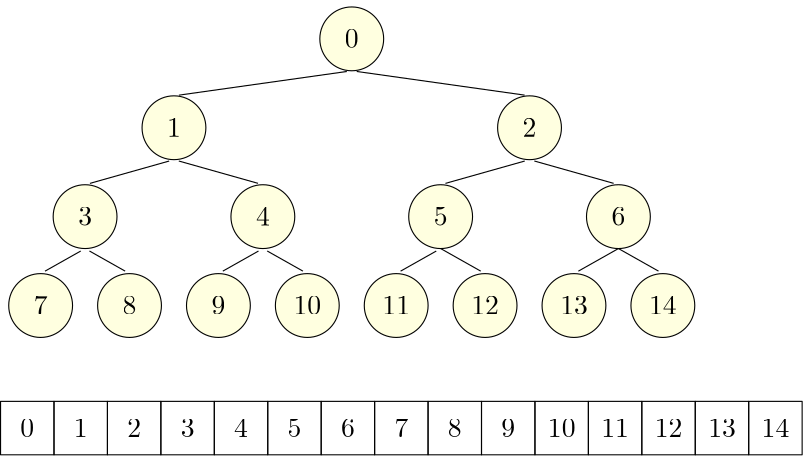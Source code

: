 <?xml version="1.0"?>
<!DOCTYPE ipe SYSTEM "ipe.dtd">
<ipe version="70010" creator="Ipe 7.0.10">
<info created="D:20101105075742" modified="D:20101117130423"/>
<ipestyle name="basic">
<symbol name="arrow/arc(spx)">
<path stroke="sym-stroke" fill="sym-stroke" pen="sym-pen">
0 0 m
-1 0.333 l
-1 -0.333 l
h
</path>
</symbol>
<symbol name="arrow/farc(spx)">
<path stroke="sym-stroke" fill="white" pen="sym-pen">
0 0 m
-1 0.333 l
-1 -0.333 l
h
</path>
</symbol>
<symbol name="mark/circle(sx)" transformations="translations">
<path fill="sym-stroke">
0.6 0 0 0.6 0 0 e
0.4 0 0 0.4 0 0 e
</path>
</symbol>
<symbol name="mark/disk(sx)" transformations="translations">
<path fill="sym-stroke">
0.6 0 0 0.6 0 0 e
</path>
</symbol>
<symbol name="mark/fdisk(sfx)" transformations="translations">
<group>
<path fill="sym-stroke" fillrule="eofill">
0.6 0 0 0.6 0 0 e
0.4 0 0 0.4 0 0 e
</path>
<path fill="sym-fill">
0.4 0 0 0.4 0 0 e
</path>
</group>
</symbol>
<symbol name="mark/box(sx)" transformations="translations">
<path fill="sym-stroke" fillrule="eofill">
-0.6 -0.6 m
0.6 -0.6 l
0.6 0.6 l
-0.6 0.6 l
h
-0.4 -0.4 m
0.4 -0.4 l
0.4 0.4 l
-0.4 0.4 l
h
</path>
</symbol>
<symbol name="mark/square(sx)" transformations="translations">
<path fill="sym-stroke">
-0.6 -0.6 m
0.6 -0.6 l
0.6 0.6 l
-0.6 0.6 l
h
</path>
</symbol>
<symbol name="mark/fsquare(sfx)" transformations="translations">
<group>
<path fill="sym-stroke" fillrule="eofill">
-0.6 -0.6 m
0.6 -0.6 l
0.6 0.6 l
-0.6 0.6 l
h
-0.4 -0.4 m
0.4 -0.4 l
0.4 0.4 l
-0.4 0.4 l
h
</path>
<path fill="sym-fill">
-0.4 -0.4 m
0.4 -0.4 l
0.4 0.4 l
-0.4 0.4 l
h
</path>
</group>
</symbol>
<symbol name="mark/cross(sx)" transformations="translations">
<group>
<path fill="sym-stroke">
-0.43 -0.57 m
0.57 0.43 l
0.43 0.57 l
-0.57 -0.43 l
h
</path>
<path fill="sym-stroke">
-0.43 0.57 m
0.57 -0.43 l
0.43 -0.57 l
-0.57 0.43 l
h
</path>
</group>
</symbol>
<symbol name="arrow/fnormal(spx)">
<path stroke="sym-stroke" fill="white" pen="sym-pen">
0 0 m
-1 0.333 l
-1 -0.333 l
h
</path>
</symbol>
<symbol name="arrow/pointed(spx)">
<path stroke="sym-stroke" fill="sym-stroke" pen="sym-pen">
0 0 m
-1 0.333 l
-0.8 0 l
-1 -0.333 l
h
</path>
</symbol>
<symbol name="arrow/fpointed(spx)">
<path stroke="sym-stroke" fill="white" pen="sym-pen">
0 0 m
-1 0.333 l
-0.8 0 l
-1 -0.333 l
h
</path>
</symbol>
<symbol name="arrow/linear(spx)">
<path stroke="sym-stroke" pen="sym-pen">
-1 0.333 m
0 0 l
-1 -0.333 l
</path>
</symbol>
<symbol name="arrow/fdouble(spx)">
<path stroke="sym-stroke" fill="white" pen="sym-pen">
0 0 m
-1 0.333 l
-1 -0.333 l
h
-1 0 m
-2 0.333 l
-2 -0.333 l
h
</path>
</symbol>
<symbol name="arrow/double(spx)">
<path stroke="sym-stroke" fill="sym-stroke" pen="sym-pen">
0 0 m
-1 0.333 l
-1 -0.333 l
h
-1 0 m
-2 0.333 l
-2 -0.333 l
h
</path>
</symbol>
<pen name="heavier" value="0.8"/>
<pen name="fat" value="1.2"/>
<pen name="ultrafat" value="2"/>
<symbolsize name="large" value="5"/>
<symbolsize name="small" value="2"/>
<symbolsize name="tiny" value="1.1"/>
<arrowsize name="large" value="10"/>
<arrowsize name="small" value="5"/>
<arrowsize name="tiny" value="3"/>
<color name="red" value="1 0 0"/>
<color name="green" value="0 1 0"/>
<color name="blue" value="0 0 1"/>
<color name="yellow" value="1 1 0"/>
<color name="orange" value="1 0.647 0"/>
<color name="gold" value="1 0.843 0"/>
<color name="purple" value="0.627 0.125 0.941"/>
<color name="gray" value="0.745"/>
<color name="brown" value="0.647 0.165 0.165"/>
<color name="navy" value="0 0 0.502"/>
<color name="pink" value="1 0.753 0.796"/>
<color name="seagreen" value="0.18 0.545 0.341"/>
<color name="turquoise" value="0.251 0.878 0.816"/>
<color name="violet" value="0.933 0.51 0.933"/>
<color name="darkblue" value="0 0 0.545"/>
<color name="darkcyan" value="0 0.545 0.545"/>
<color name="darkgray" value="0.663"/>
<color name="darkgreen" value="0 0.392 0"/>
<color name="darkmagenta" value="0.545 0 0.545"/>
<color name="darkorange" value="1 0.549 0"/>
<color name="darkred" value="0.545 0 0"/>
<color name="lightblue" value="0.678 0.847 0.902"/>
<color name="lightcyan" value="0.878 1 1"/>
<color name="lightgray" value="0.827"/>
<color name="lightgreen" value="0.565 0.933 0.565"/>
<color name="lightyellow" value="1 1 0.878"/>
<dashstyle name="dashed" value="[4] 0"/>
<dashstyle name="dotted" value="[1 3] 0"/>
<dashstyle name="dash dotted" value="[4 2 1 2] 0"/>
<dashstyle name="dash dot dotted" value="[4 2 1 2 1 2] 0"/>
<textsize name="large" value="\large"/>
<textsize name="small" value="\small"/>
<textsize name="tiny" value="\tiny"/>
<textsize name="Large" value="\Large"/>
<textsize name="LARGE" value="\LARGE"/>
<textsize name="huge" value="\huge"/>
<textsize name="Huge" value="\Huge"/>
<textsize name="footnote" value="\footnotesize"/>
<textstyle name="center" begin="\begin{center}" end="\end{center}"/>
<textstyle name="itemize" begin="\begin{itemize}" end="\end{itemize}"/>
<textstyle name="item" begin="\begin{itemize}\item{}" end="\end{itemize}"/>
<gridsize name="4 pts" value="4"/>
<gridsize name="8 pts (~3 mm)" value="8"/>
<gridsize name="16 pts (~6 mm)" value="16"/>
<gridsize name="32 pts (~12 mm)" value="32"/>
<gridsize name="10 pts (~3.5 mm)" value="10"/>
<gridsize name="20 pts (~7 mm)" value="20"/>
<gridsize name="14 pts (~5 mm)" value="14"/>
<gridsize name="28 pts (~10 mm)" value="28"/>
<gridsize name="56 pts (~20 mm)" value="56"/>
<anglesize name="90 deg" value="90"/>
<anglesize name="60 deg" value="60"/>
<anglesize name="45 deg" value="45"/>
<anglesize name="30 deg" value="30"/>
<anglesize name="22.5 deg" value="22.5"/>
<tiling name="falling" angle="-60" step="4" width="1"/>
<tiling name="rising" angle="30" step="4" width="1"/>
</ipestyle>
<page>
<layer name="alpha"/>
<layer name="beta"/>
<layer name="gamma"/>
<layer name="delta"/>
<layer name="epsilon"/>
<layer name="zeta"/>
<layer name="eta"/>
<layer name="theta"/>
<view layers="alpha" active="alpha"/>
<view layers="alpha beta eta" active="theta"/>
<view layers="alpha gamma eta" active="alpha"/>
<view layers="alpha gamma theta" active="delta"/>
<view layers="alpha gamma delta theta" active="delta"/>
<path layer="alpha" stroke="black">
256 169.022 m
192 160 l
</path>
<path stroke="black">
256 169.022 m
320 160 l
</path>
<path stroke="black">
192 137.022 m
160 128 l
</path>
<path stroke="black">
192 137.022 m
224 128 l
</path>
<path stroke="black">
160 105.022 m
144 96 l
</path>
<path stroke="black">
160 105.022 m
176 96 l
</path>
<path stroke="black">
224 105.022 m
208 96 l
</path>
<path stroke="black">
224 105.022 m
240 96 l
</path>
<path stroke="black">
320 137.022 m
288 128 l
</path>
<path stroke="black">
320 137.022 m
352 128 l
</path>
<path stroke="black">
288 105.022 m
272 96 l
</path>
<group matrix="1 0 0 1 -20.796 -118.578">
<use name="mark/disk(sx)" pos="276.796 310.578" size="normal" stroke="white"/>
<use name="mark/disk(sx)" pos="276.796 287.6" size="normal" stroke="white"/>
<path stroke="black" fill="lightyellow">
11.489 0 0 11.489 276.796 299.089 e
</path>
</group>
<text matrix="1 0 0 1 42.8139 -43.6992" transformations="translations" pos="213.186 221" stroke="black" type="label" width="4.981" height="6.42" depth="0" halign="center" valign="baseline">$0$</text>
<group matrix="1 0 0 1 -84.796 -150.578">
<use name="mark/disk(sx)" pos="276.796 310.578" size="normal" stroke="white"/>
<use name="mark/disk(sx)" pos="276.796 287.6" size="normal" stroke="white"/>
<path stroke="black" fill="lightyellow">
11.489 0 0 11.489 276.796 299.089 e
</path>
</group>
<text matrix="1 0 0 1 -21.1861 -75.6992" transformations="translations" pos="213.186 221" stroke="black" type="label" width="4.981" height="6.42" depth="0" halign="center" valign="baseline">$1$</text>
<group matrix="1 0 0 1 43.204 -150.578">
<use name="mark/disk(sx)" pos="276.796 310.578" size="normal" stroke="white"/>
<use name="mark/disk(sx)" pos="276.796 287.6" size="normal" stroke="white"/>
<path stroke="black" fill="lightyellow">
11.489 0 0 11.489 276.796 299.089 e
</path>
</group>
<text matrix="1 0 0 1 106.814 -75.6992" transformations="translations" pos="213.186 221" stroke="black" type="label" width="4.981" height="6.42" depth="0" halign="center" valign="baseline">$2$</text>
<group matrix="1 0 0 1 -116.796 -182.578">
<use name="mark/disk(sx)" pos="276.796 310.578" size="normal" stroke="white"/>
<use name="mark/disk(sx)" pos="276.796 287.6" size="normal" stroke="white"/>
<path stroke="black" fill="lightyellow">
11.489 0 0 11.489 276.796 299.089 e
</path>
</group>
<text matrix="1 0 0 1 -53.1861 -107.699" transformations="translations" pos="213.186 221" stroke="black" type="label" width="4.981" height="6.42" depth="0" halign="center" valign="baseline">$3$</text>
<group matrix="1 0 0 1 -52.796 -182.578">
<use name="mark/disk(sx)" pos="276.796 310.578" size="normal" stroke="white"/>
<use name="mark/disk(sx)" pos="276.796 287.6" size="normal" stroke="white"/>
<path stroke="black" fill="lightyellow">
11.489 0 0 11.489 276.796 299.089 e
</path>
</group>
<text matrix="1 0 0 1 10.8139 -107.699" transformations="translations" pos="213.186 221" stroke="black" type="label" width="4.981" height="6.42" depth="0" halign="center" valign="baseline">$4$</text>
<group matrix="1 0 0 1 11.204 -182.578">
<use name="mark/disk(sx)" pos="276.796 310.578" size="normal" stroke="white"/>
<use name="mark/disk(sx)" pos="276.796 287.6" size="normal" stroke="white"/>
<path stroke="black" fill="lightyellow">
11.489 0 0 11.489 276.796 299.089 e
</path>
</group>
<text matrix="1 0 0 1 74.8139 -107.699" transformations="translations" pos="213.186 221" stroke="black" type="label" width="4.981" height="6.42" depth="0" halign="center" valign="baseline">$5$</text>
<group matrix="1 0 0 1 75.204 -182.578">
<use name="mark/disk(sx)" pos="276.796 310.578" size="normal" stroke="white"/>
<use name="mark/disk(sx)" pos="276.796 287.6" size="normal" stroke="white"/>
<path stroke="black" fill="lightyellow">
11.489 0 0 11.489 276.796 299.089 e
</path>
</group>
<text matrix="1 0 0 1 138.814 -107.699" transformations="translations" pos="213.186 221" stroke="black" type="label" width="4.981" height="6.42" depth="0" halign="center" valign="baseline">$6$</text>
<group matrix="1 0 0 1 -132.796 -214.578">
<use name="mark/disk(sx)" pos="276.796 310.578" size="normal" stroke="white"/>
<use name="mark/disk(sx)" pos="276.796 287.6" size="normal" stroke="white"/>
<path stroke="black" fill="lightyellow">
11.489 0 0 11.489 276.796 299.089 e
</path>
</group>
<text matrix="1 0 0 1 -69.1861 -139.699" transformations="translations" pos="213.186 221" stroke="black" type="label" width="4.981" height="6.42" depth="0" halign="center" valign="baseline">$7$</text>
<group matrix="1 0 0 1 -100.796 -214.578">
<use name="mark/disk(sx)" pos="276.796 310.578" size="normal" stroke="white"/>
<use name="mark/disk(sx)" pos="276.796 287.6" size="normal" stroke="white"/>
<path stroke="black" fill="lightyellow">
11.489 0 0 11.489 276.796 299.089 e
</path>
</group>
<text matrix="1 0 0 1 -37.1861 -139.699" transformations="translations" pos="213.186 221" stroke="black" type="label" width="4.981" height="6.42" depth="0" halign="center" valign="baseline">$8$</text>
<group matrix="1 0 0 1 -68.796 -214.578">
<use name="mark/disk(sx)" pos="276.796 310.578" size="normal" stroke="white"/>
<use name="mark/disk(sx)" pos="276.796 287.6" size="normal" stroke="white"/>
<path stroke="black" fill="lightyellow">
11.489 0 0 11.489 276.796 299.089 e
</path>
</group>
<text matrix="1 0 0 1 -5.1861 -139.699" transformations="translations" pos="213.186 221" stroke="black" type="label" width="4.981" height="6.42" depth="0" halign="center" valign="baseline">$9$</text>
<group matrix="1 0 0 1 -36.796 -214.578">
<use name="mark/disk(sx)" pos="276.796 310.578" size="normal" stroke="white"/>
<use name="mark/disk(sx)" pos="276.796 287.6" size="normal" stroke="white"/>
<path stroke="black" fill="lightyellow">
11.489 0 0 11.489 276.796 299.089 e
</path>
</group>
<text matrix="1 0 0 1 26.8139 -139.699" transformations="translations" pos="213.186 221" stroke="black" type="label" width="9.963" height="6.42" depth="0" halign="center" valign="baseline">$10$</text>
<group matrix="1 0 0 1 -4.796 -214.578">
<use name="mark/disk(sx)" pos="276.796 310.578" size="normal" stroke="white"/>
<use name="mark/disk(sx)" pos="276.796 287.6" size="normal" stroke="white"/>
<path stroke="black" fill="lightyellow">
11.489 0 0 11.489 276.796 299.089 e
</path>
</group>
<text matrix="1 0 0 1 58.8139 -139.699" transformations="translations" pos="213.186 221" stroke="black" type="label" width="9.963" height="6.42" depth="0" halign="center" valign="baseline">$11$</text>
<group>
<path matrix="1 0 0 1 -2.17207 1.65852" stroke="black">
131.744 48.3528 m
131.744 29.1144 l
150.982 29.1144 l
150.982 48.3528 l
h
</path>
<text transformations="translations" pos="139.191 37.1821" stroke="black" type="label" width="4.981" height="6.42" depth="0" halign="center" valign="baseline">$0$</text>
</group>
<path matrix="1 0 0 1 17.0658 1.65847" stroke="black">
131.744 48.3528 m
131.744 29.1144 l
150.982 29.1144 l
150.982 48.3528 l
h
</path>
<text matrix="1 0 0 1 19.2379 -0.00004987" transformations="translations" pos="139.191 37.1821" stroke="black" type="label" width="4.981" height="6.42" depth="0" halign="center" valign="baseline">$1$</text>
<path matrix="1 0 0 1 36.3038 1.65847" stroke="black">
131.744 48.3528 m
131.744 29.1144 l
150.982 29.1144 l
150.982 48.3528 l
h
</path>
<text matrix="1 0 0 1 38.4759 -0.00004987" transformations="translations" pos="139.191 37.1821" stroke="black" type="label" width="4.981" height="6.42" depth="0" halign="center" valign="baseline">$2$</text>
<path matrix="1 0 0 1 55.5418 1.65847" stroke="black">
131.744 48.3528 m
131.744 29.1144 l
150.982 29.1144 l
150.982 48.3528 l
h
</path>
<text matrix="1 0 0 1 57.7139 -0.00004987" transformations="translations" pos="139.191 37.1821" stroke="black" type="label" width="4.981" height="6.42" depth="0" halign="center" valign="baseline">$3$</text>
<path matrix="1 0 0 1 74.7798 1.65847" stroke="black">
131.744 48.3528 m
131.744 29.1144 l
150.982 29.1144 l
150.982 48.3528 l
h
</path>
<text matrix="1 0 0 1 76.9519 -0.00004987" transformations="translations" pos="139.191 37.1821" stroke="black" type="label" width="4.981" height="6.42" depth="0" halign="center" valign="baseline">$4$</text>
<path matrix="1 0 0 1 94.0178 1.65847" stroke="black">
131.744 48.3528 m
131.744 29.1144 l
150.982 29.1144 l
150.982 48.3528 l
h
</path>
<text matrix="1 0 0 1 96.1899 -0.00004987" transformations="translations" pos="139.191 37.1821" stroke="black" type="label" width="4.981" height="6.42" depth="0" halign="center" valign="baseline">$5$</text>
<path matrix="1 0 0 1 113.256 1.65847" stroke="black">
131.744 48.3528 m
131.744 29.1144 l
150.982 29.1144 l
150.982 48.3528 l
h
</path>
<text matrix="1 0 0 1 115.428 -0.00004987" transformations="translations" pos="139.191 37.1821" stroke="black" type="label" width="4.981" height="6.42" depth="0" halign="center" valign="baseline">$6$</text>
<path matrix="1 0 0 1 132.494 1.65847" stroke="black">
131.744 48.3528 m
131.744 29.1144 l
150.982 29.1144 l
150.982 48.3528 l
h
</path>
<text matrix="1 0 0 1 134.666 -0.00004987" transformations="translations" pos="139.191 37.1821" stroke="black" type="label" width="4.981" height="6.42" depth="0" halign="center" valign="baseline">$7$</text>
<path matrix="1 0 0 1 151.732 1.65847" stroke="black">
131.744 48.3528 m
131.744 29.1144 l
150.982 29.1144 l
150.982 48.3528 l
h
</path>
<text matrix="1 0 0 1 153.904 -0.00004987" transformations="translations" pos="139.191 37.1821" stroke="black" type="label" width="4.981" height="6.42" depth="0" halign="center" valign="baseline">$8$</text>
<path matrix="1 0 0 1 170.97 1.65847" stroke="black">
131.744 48.3528 m
131.744 29.1144 l
150.982 29.1144 l
150.982 48.3528 l
h
</path>
<text matrix="1 0 0 1 173.142 -0.00004987" transformations="translations" pos="139.191 37.1821" stroke="black" type="label" width="4.981" height="6.42" depth="0" halign="center" valign="baseline">$9$</text>
<path matrix="1 0 0 1 190.208 1.65847" stroke="black">
131.744 48.3528 m
131.744 29.1144 l
150.982 29.1144 l
150.982 48.3528 l
h
</path>
<text matrix="1 0 0 1 192.38 -0.00004987" transformations="translations" pos="139.191 37.1821" stroke="black" type="label" width="9.963" height="6.42" depth="0" halign="center" valign="baseline">$10$</text>
<path matrix="1 0 0 1 209.446 1.65847" stroke="black">
131.744 48.3528 m
131.744 29.1144 l
150.982 29.1144 l
150.982 48.3528 l
h
</path>
<text matrix="1 0 0 1 211.618 -0.00004987" transformations="translations" pos="139.191 37.1821" stroke="black" type="label" width="9.963" height="6.42" depth="0" halign="center" valign="baseline">$11$</text>
<path matrix="1 0 0 1 228.684 1.65847" stroke="black">
131.744 48.3528 m
131.744 29.1144 l
150.982 29.1144 l
150.982 48.3528 l
h
</path>
<text matrix="1 0 0 1 230.856 -0.00004987" transformations="translations" pos="139.191 37.1821" stroke="black" type="label" width="9.963" height="6.42" depth="0" halign="center" valign="baseline">$12$</text>
<path matrix="1 0 0 1 247.922 1.65847" stroke="black">
131.744 48.3528 m
131.744 29.1144 l
150.982 29.1144 l
150.982 48.3528 l
h
</path>
<text matrix="1 0 0 1 250.094 -0.00004987" transformations="translations" pos="139.191 37.1821" stroke="black" type="label" width="9.963" height="6.42" depth="0" halign="center" valign="baseline">$13$</text>
<path matrix="1 0 0 1 267.16 1.65847" stroke="black">
131.744 48.3528 m
131.744 29.1144 l
150.982 29.1144 l
150.982 48.3528 l
h
</path>
<text matrix="1 0 0 1 269.332 -0.00004987" transformations="translations" pos="139.191 37.1821" stroke="black" type="label" width="9.963" height="6.42" depth="0" halign="center" valign="baseline">$14$</text>
<path matrix="1 0 0 1 128 0" stroke="black">
160 105.022 m
176 96 l
</path>
<group matrix="1 0 0 1 27.204 -214.578">
<use name="mark/disk(sx)" pos="276.796 310.578" size="normal" stroke="white"/>
<use name="mark/disk(sx)" pos="276.796 287.6" size="normal" stroke="white"/>
<path stroke="black" fill="lightyellow">
11.489 0 0 11.489 276.796 299.089 e
</path>
</group>
<text matrix="1 0 0 1 90.8139 -139.699" transformations="translations" pos="213.186 221" stroke="black" type="label" width="9.963" height="6.42" depth="0" halign="center" valign="baseline">$12$</text>
<path matrix="1 0 0 1 192 0" stroke="black">
160 105.022 m
144 96 l
</path>
<path matrix="1 0 0 1 192 0" stroke="black">
160 105.022 m
176 96 l
</path>
<group matrix="1 0 0 1 59.204 -214.578">
<use name="mark/disk(sx)" pos="276.796 310.578" size="normal" stroke="white"/>
<use name="mark/disk(sx)" pos="276.796 287.6" size="normal" stroke="white"/>
<path stroke="black" fill="lightyellow">
11.489 0 0 11.489 276.796 299.089 e
</path>
</group>
<text matrix="1 0 0 1 122.814 -139.699" transformations="translations" pos="213.186 221" stroke="black" type="label" width="9.963" height="6.42" depth="0" halign="center" valign="baseline">$13$</text>
<group matrix="1 0 0 1 91.204 -214.578">
<use name="mark/disk(sx)" pos="276.796 310.578" size="normal" stroke="white"/>
<use name="mark/disk(sx)" pos="276.796 287.6" size="normal" stroke="white"/>
<path stroke="black" fill="lightyellow">
11.489 0 0 11.489 276.796 299.089 e
</path>
</group>
<text matrix="1 0 0 1 154.814 -139.699" transformations="translations" pos="213.186 221" stroke="black" type="label" width="9.963" height="6.42" depth="0" halign="center" valign="baseline">$14$</text>
</page>
</ipe>
